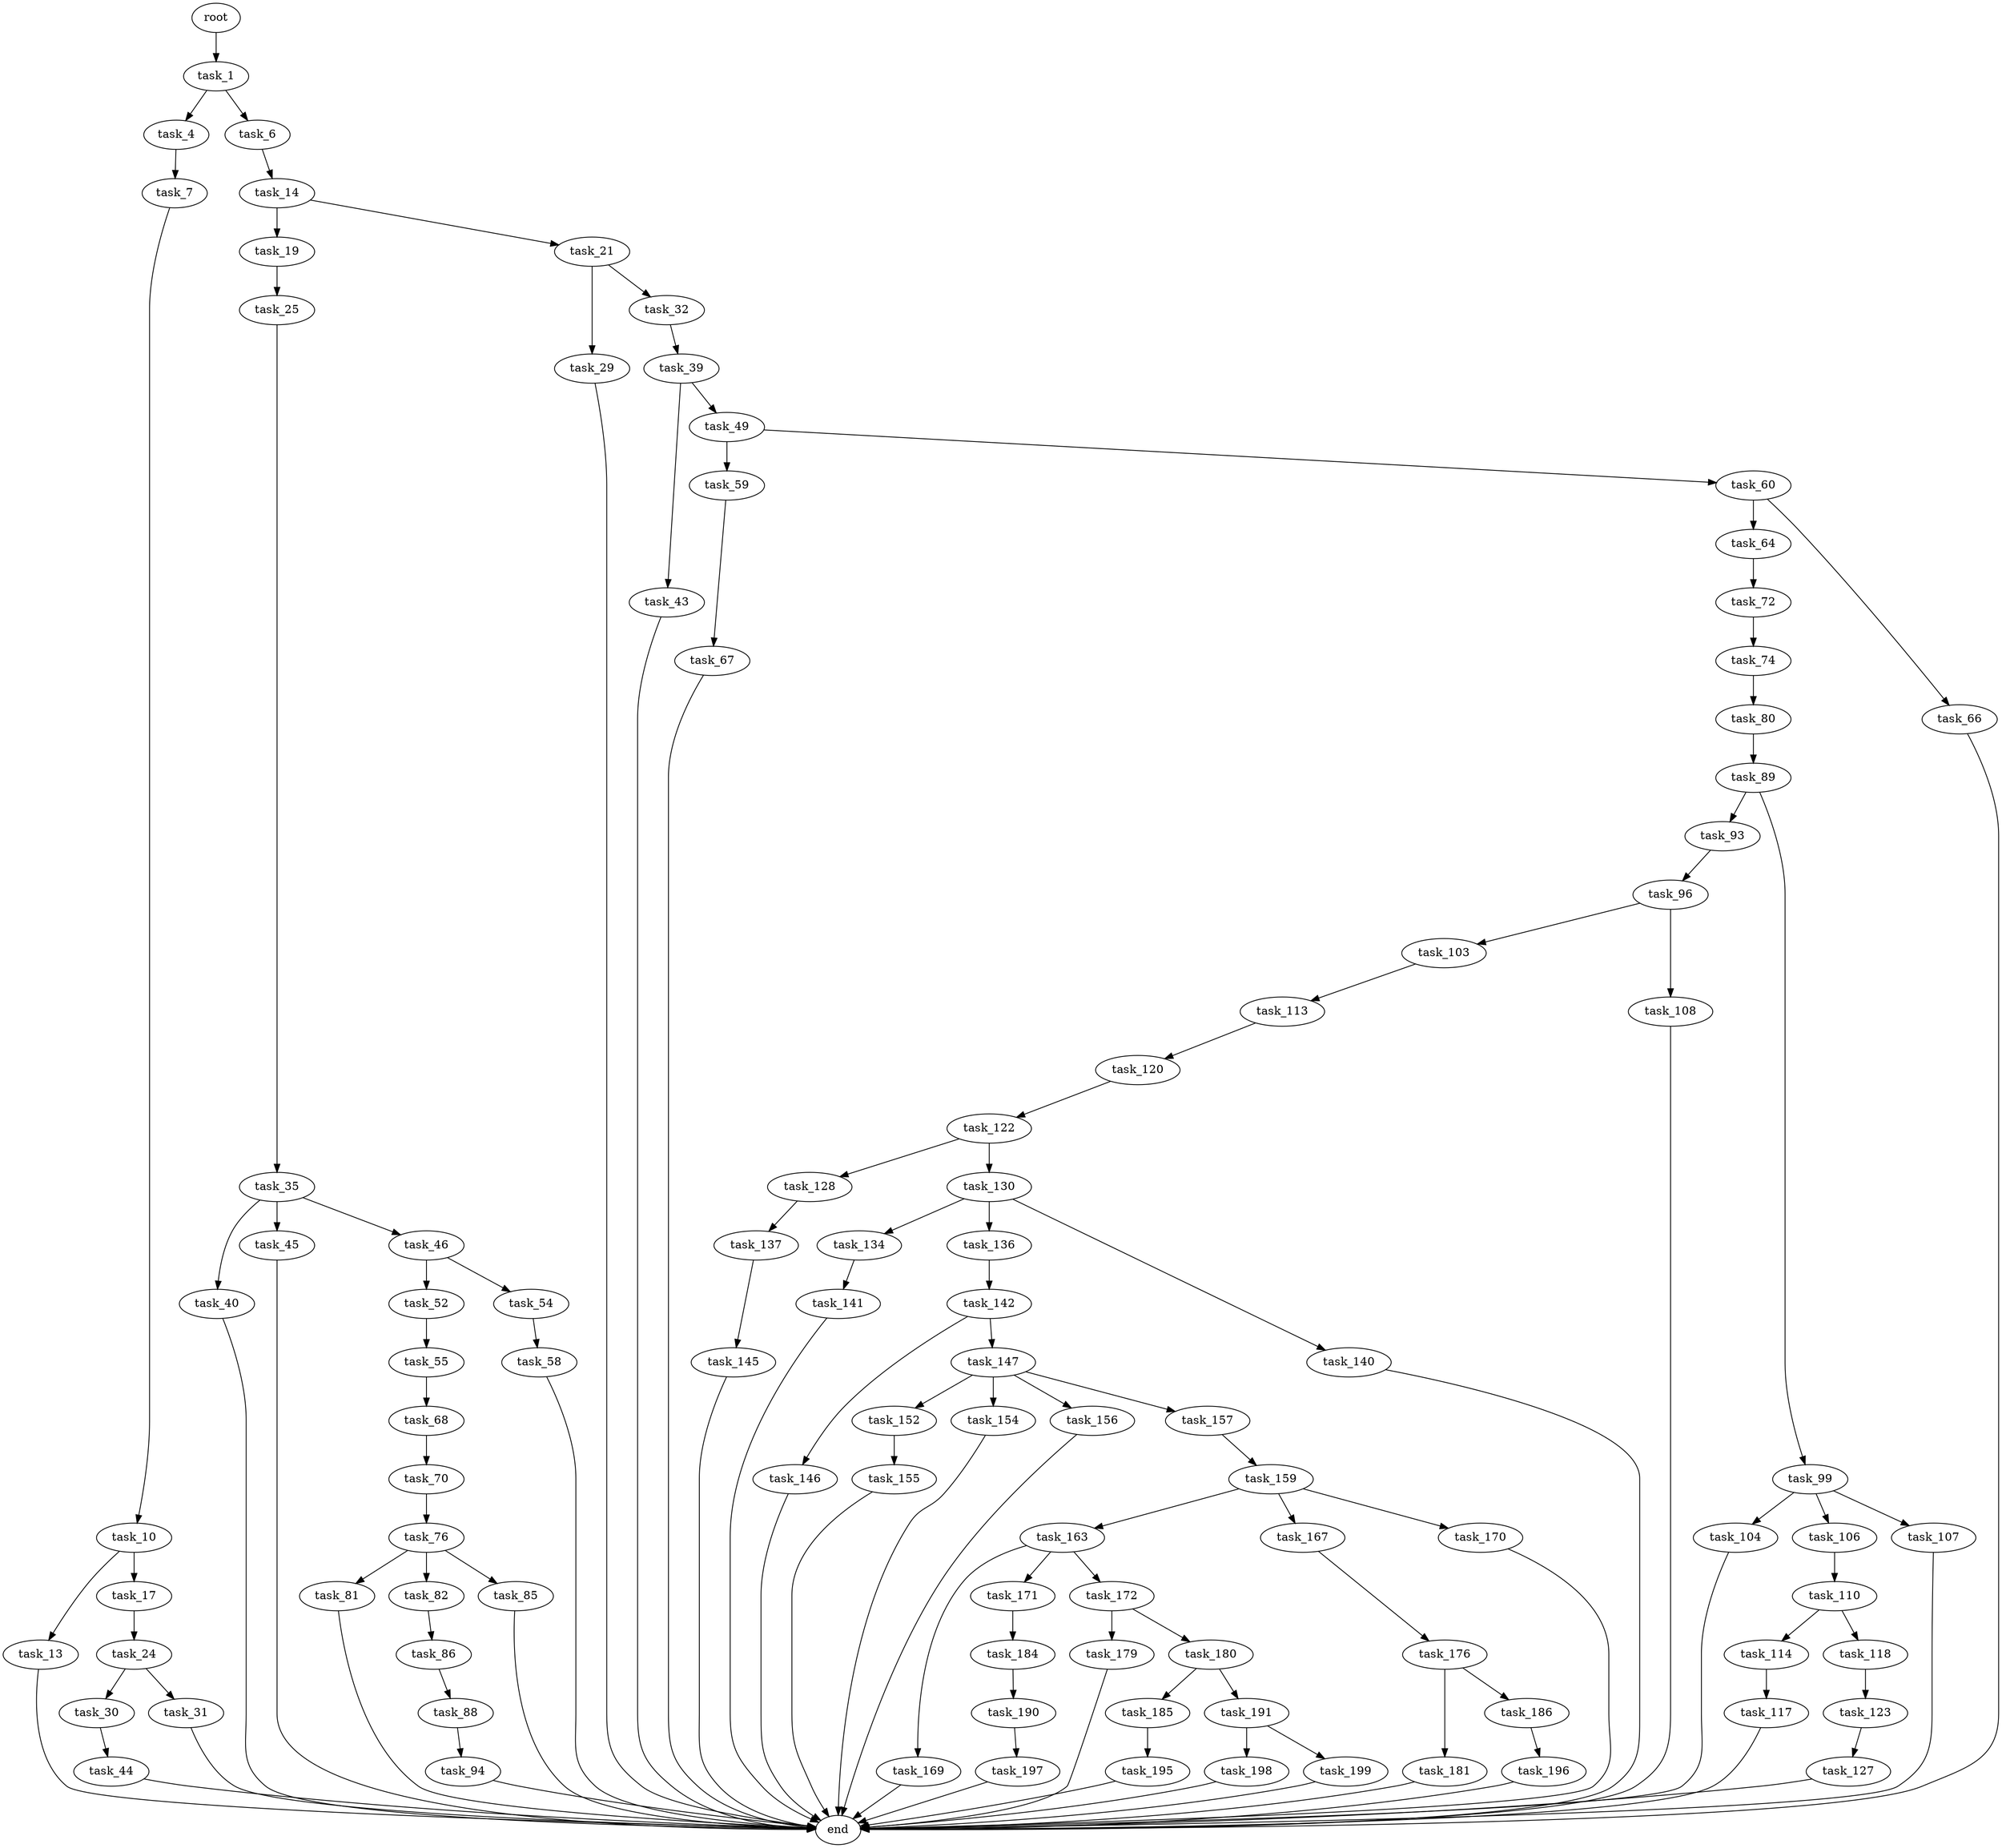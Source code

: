 digraph G {
  root [size="0.000000"];
  task_1 [size="28436907727.000000"];
  task_4 [size="1766821386.000000"];
  task_6 [size="28991029248.000000"];
  task_7 [size="12161295559.000000"];
  task_14 [size="368293445632.000000"];
  task_10 [size="18150069144.000000"];
  task_13 [size="1067326104.000000"];
  task_17 [size="1073741824000.000000"];
  end [size="0.000000"];
  task_19 [size="705769262228.000000"];
  task_21 [size="10898411971.000000"];
  task_24 [size="263456483576.000000"];
  task_25 [size="368293445632.000000"];
  task_29 [size="782757789696.000000"];
  task_32 [size="677565684536.000000"];
  task_30 [size="12907369568.000000"];
  task_31 [size="19366698122.000000"];
  task_35 [size="134493010116.000000"];
  task_44 [size="28991029248.000000"];
  task_39 [size="28991029248.000000"];
  task_40 [size="251587273102.000000"];
  task_45 [size="368293445632.000000"];
  task_46 [size="368293445632.000000"];
  task_43 [size="29316470127.000000"];
  task_49 [size="549755813888.000000"];
  task_52 [size="1261560823895.000000"];
  task_54 [size="15177716484.000000"];
  task_59 [size="160142645400.000000"];
  task_60 [size="165422561044.000000"];
  task_55 [size="1460368975.000000"];
  task_58 [size="4509673413.000000"];
  task_68 [size="26272534269.000000"];
  task_67 [size="28991029248.000000"];
  task_64 [size="519896419328.000000"];
  task_66 [size="134217728000.000000"];
  task_72 [size="520326403064.000000"];
  task_70 [size="28991029248.000000"];
  task_76 [size="180071230716.000000"];
  task_74 [size="68719476736.000000"];
  task_80 [size="368293445632.000000"];
  task_81 [size="25989789196.000000"];
  task_82 [size="368293445632.000000"];
  task_85 [size="1470311092.000000"];
  task_89 [size="134217728000.000000"];
  task_86 [size="297380129929.000000"];
  task_88 [size="43406181050.000000"];
  task_94 [size="18316978647.000000"];
  task_93 [size="68719476736.000000"];
  task_99 [size="68719476736.000000"];
  task_96 [size="960715658.000000"];
  task_103 [size="30919992108.000000"];
  task_108 [size="71825731178.000000"];
  task_104 [size="78495918261.000000"];
  task_106 [size="68719476736.000000"];
  task_107 [size="19148288436.000000"];
  task_113 [size="28991029248.000000"];
  task_110 [size="13581341138.000000"];
  task_114 [size="320991338681.000000"];
  task_118 [size="4222650065.000000"];
  task_120 [size="18383408236.000000"];
  task_117 [size="571892321134.000000"];
  task_123 [size="1073741824000.000000"];
  task_122 [size="549755813888.000000"];
  task_128 [size="134217728000.000000"];
  task_130 [size="1392676818521.000000"];
  task_127 [size="368293445632.000000"];
  task_137 [size="134217728000.000000"];
  task_134 [size="28164064016.000000"];
  task_136 [size="153246594756.000000"];
  task_140 [size="9495844850.000000"];
  task_141 [size="782757789696.000000"];
  task_142 [size="205840833348.000000"];
  task_145 [size="68719476736.000000"];
  task_146 [size="134217728000.000000"];
  task_147 [size="11736504008.000000"];
  task_152 [size="1124921175.000000"];
  task_154 [size="4594647341.000000"];
  task_156 [size="368293445632.000000"];
  task_157 [size="6793419137.000000"];
  task_155 [size="36351586847.000000"];
  task_159 [size="595645464336.000000"];
  task_163 [size="39875989985.000000"];
  task_167 [size="50878495029.000000"];
  task_170 [size="28991029248.000000"];
  task_169 [size="231928233984.000000"];
  task_171 [size="8589934592.000000"];
  task_172 [size="134217728000.000000"];
  task_176 [size="438070067355.000000"];
  task_184 [size="1858698081.000000"];
  task_179 [size="231928233984.000000"];
  task_180 [size="12132464142.000000"];
  task_181 [size="368293445632.000000"];
  task_186 [size="134217728000.000000"];
  task_185 [size="368293445632.000000"];
  task_191 [size="179004024796.000000"];
  task_190 [size="63003090911.000000"];
  task_195 [size="351298305454.000000"];
  task_196 [size="336495126344.000000"];
  task_197 [size="1073741824000.000000"];
  task_198 [size="96287346519.000000"];
  task_199 [size="461868592753.000000"];

  root -> task_1 [size="1.000000"];
  task_1 -> task_4 [size="679477248.000000"];
  task_1 -> task_6 [size="679477248.000000"];
  task_4 -> task_7 [size="134217728.000000"];
  task_6 -> task_14 [size="75497472.000000"];
  task_7 -> task_10 [size="209715200.000000"];
  task_14 -> task_19 [size="411041792.000000"];
  task_14 -> task_21 [size="411041792.000000"];
  task_10 -> task_13 [size="75497472.000000"];
  task_10 -> task_17 [size="75497472.000000"];
  task_13 -> end [size="1.000000"];
  task_17 -> task_24 [size="838860800.000000"];
  task_19 -> task_25 [size="838860800.000000"];
  task_21 -> task_29 [size="679477248.000000"];
  task_21 -> task_32 [size="679477248.000000"];
  task_24 -> task_30 [size="536870912.000000"];
  task_24 -> task_31 [size="536870912.000000"];
  task_25 -> task_35 [size="411041792.000000"];
  task_29 -> end [size="1.000000"];
  task_32 -> task_39 [size="536870912.000000"];
  task_30 -> task_44 [size="301989888.000000"];
  task_31 -> end [size="1.000000"];
  task_35 -> task_40 [size="134217728.000000"];
  task_35 -> task_45 [size="134217728.000000"];
  task_35 -> task_46 [size="134217728.000000"];
  task_44 -> end [size="1.000000"];
  task_39 -> task_43 [size="75497472.000000"];
  task_39 -> task_49 [size="75497472.000000"];
  task_40 -> end [size="1.000000"];
  task_45 -> end [size="1.000000"];
  task_46 -> task_52 [size="411041792.000000"];
  task_46 -> task_54 [size="411041792.000000"];
  task_43 -> end [size="1.000000"];
  task_49 -> task_59 [size="536870912.000000"];
  task_49 -> task_60 [size="536870912.000000"];
  task_52 -> task_55 [size="838860800.000000"];
  task_54 -> task_58 [size="301989888.000000"];
  task_59 -> task_67 [size="134217728.000000"];
  task_60 -> task_64 [size="536870912.000000"];
  task_60 -> task_66 [size="536870912.000000"];
  task_55 -> task_68 [size="33554432.000000"];
  task_58 -> end [size="1.000000"];
  task_68 -> task_70 [size="411041792.000000"];
  task_67 -> end [size="1.000000"];
  task_64 -> task_72 [size="536870912.000000"];
  task_66 -> end [size="1.000000"];
  task_72 -> task_74 [size="536870912.000000"];
  task_70 -> task_76 [size="75497472.000000"];
  task_76 -> task_81 [size="536870912.000000"];
  task_76 -> task_82 [size="536870912.000000"];
  task_76 -> task_85 [size="536870912.000000"];
  task_74 -> task_80 [size="134217728.000000"];
  task_80 -> task_89 [size="411041792.000000"];
  task_81 -> end [size="1.000000"];
  task_82 -> task_86 [size="411041792.000000"];
  task_85 -> end [size="1.000000"];
  task_89 -> task_93 [size="209715200.000000"];
  task_89 -> task_99 [size="209715200.000000"];
  task_86 -> task_88 [size="301989888.000000"];
  task_88 -> task_94 [size="838860800.000000"];
  task_94 -> end [size="1.000000"];
  task_93 -> task_96 [size="134217728.000000"];
  task_99 -> task_104 [size="134217728.000000"];
  task_99 -> task_106 [size="134217728.000000"];
  task_99 -> task_107 [size="134217728.000000"];
  task_96 -> task_103 [size="75497472.000000"];
  task_96 -> task_108 [size="75497472.000000"];
  task_103 -> task_113 [size="679477248.000000"];
  task_108 -> end [size="1.000000"];
  task_104 -> end [size="1.000000"];
  task_106 -> task_110 [size="134217728.000000"];
  task_107 -> end [size="1.000000"];
  task_113 -> task_120 [size="75497472.000000"];
  task_110 -> task_114 [size="411041792.000000"];
  task_110 -> task_118 [size="411041792.000000"];
  task_114 -> task_117 [size="209715200.000000"];
  task_118 -> task_123 [size="411041792.000000"];
  task_120 -> task_122 [size="536870912.000000"];
  task_117 -> end [size="1.000000"];
  task_123 -> task_127 [size="838860800.000000"];
  task_122 -> task_128 [size="536870912.000000"];
  task_122 -> task_130 [size="536870912.000000"];
  task_128 -> task_137 [size="209715200.000000"];
  task_130 -> task_134 [size="838860800.000000"];
  task_130 -> task_136 [size="838860800.000000"];
  task_130 -> task_140 [size="838860800.000000"];
  task_127 -> end [size="1.000000"];
  task_137 -> task_145 [size="209715200.000000"];
  task_134 -> task_141 [size="838860800.000000"];
  task_136 -> task_142 [size="134217728.000000"];
  task_140 -> end [size="1.000000"];
  task_141 -> end [size="1.000000"];
  task_142 -> task_146 [size="134217728.000000"];
  task_142 -> task_147 [size="134217728.000000"];
  task_145 -> end [size="1.000000"];
  task_146 -> end [size="1.000000"];
  task_147 -> task_152 [size="411041792.000000"];
  task_147 -> task_154 [size="411041792.000000"];
  task_147 -> task_156 [size="411041792.000000"];
  task_147 -> task_157 [size="411041792.000000"];
  task_152 -> task_155 [size="75497472.000000"];
  task_154 -> end [size="1.000000"];
  task_156 -> end [size="1.000000"];
  task_157 -> task_159 [size="134217728.000000"];
  task_155 -> end [size="1.000000"];
  task_159 -> task_163 [size="536870912.000000"];
  task_159 -> task_167 [size="536870912.000000"];
  task_159 -> task_170 [size="536870912.000000"];
  task_163 -> task_169 [size="679477248.000000"];
  task_163 -> task_171 [size="679477248.000000"];
  task_163 -> task_172 [size="679477248.000000"];
  task_167 -> task_176 [size="75497472.000000"];
  task_170 -> end [size="1.000000"];
  task_169 -> end [size="1.000000"];
  task_171 -> task_184 [size="33554432.000000"];
  task_172 -> task_179 [size="209715200.000000"];
  task_172 -> task_180 [size="209715200.000000"];
  task_176 -> task_181 [size="301989888.000000"];
  task_176 -> task_186 [size="301989888.000000"];
  task_184 -> task_190 [size="33554432.000000"];
  task_179 -> end [size="1.000000"];
  task_180 -> task_185 [size="301989888.000000"];
  task_180 -> task_191 [size="301989888.000000"];
  task_181 -> end [size="1.000000"];
  task_186 -> task_196 [size="209715200.000000"];
  task_185 -> task_195 [size="411041792.000000"];
  task_191 -> task_198 [size="209715200.000000"];
  task_191 -> task_199 [size="209715200.000000"];
  task_190 -> task_197 [size="75497472.000000"];
  task_195 -> end [size="1.000000"];
  task_196 -> end [size="1.000000"];
  task_197 -> end [size="1.000000"];
  task_198 -> end [size="1.000000"];
  task_199 -> end [size="1.000000"];
}
